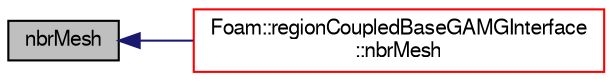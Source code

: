 digraph "nbrMesh"
{
  bgcolor="transparent";
  edge [fontname="FreeSans",fontsize="10",labelfontname="FreeSans",labelfontsize="10"];
  node [fontname="FreeSans",fontsize="10",shape=record];
  rankdir="LR";
  Node1 [label="nbrMesh",height=0.2,width=0.4,color="black", fillcolor="grey75", style="filled" fontcolor="black"];
  Node1 -> Node2 [dir="back",color="midnightblue",fontsize="10",style="solid",fontname="FreeSans"];
  Node2 [label="Foam::regionCoupledBaseGAMGInterface\l::nbrMesh",height=0.2,width=0.4,color="red",URL="$a02058.html#afe312951e2f813f117176130b024f8ba",tooltip="Return AMI. "];
}

